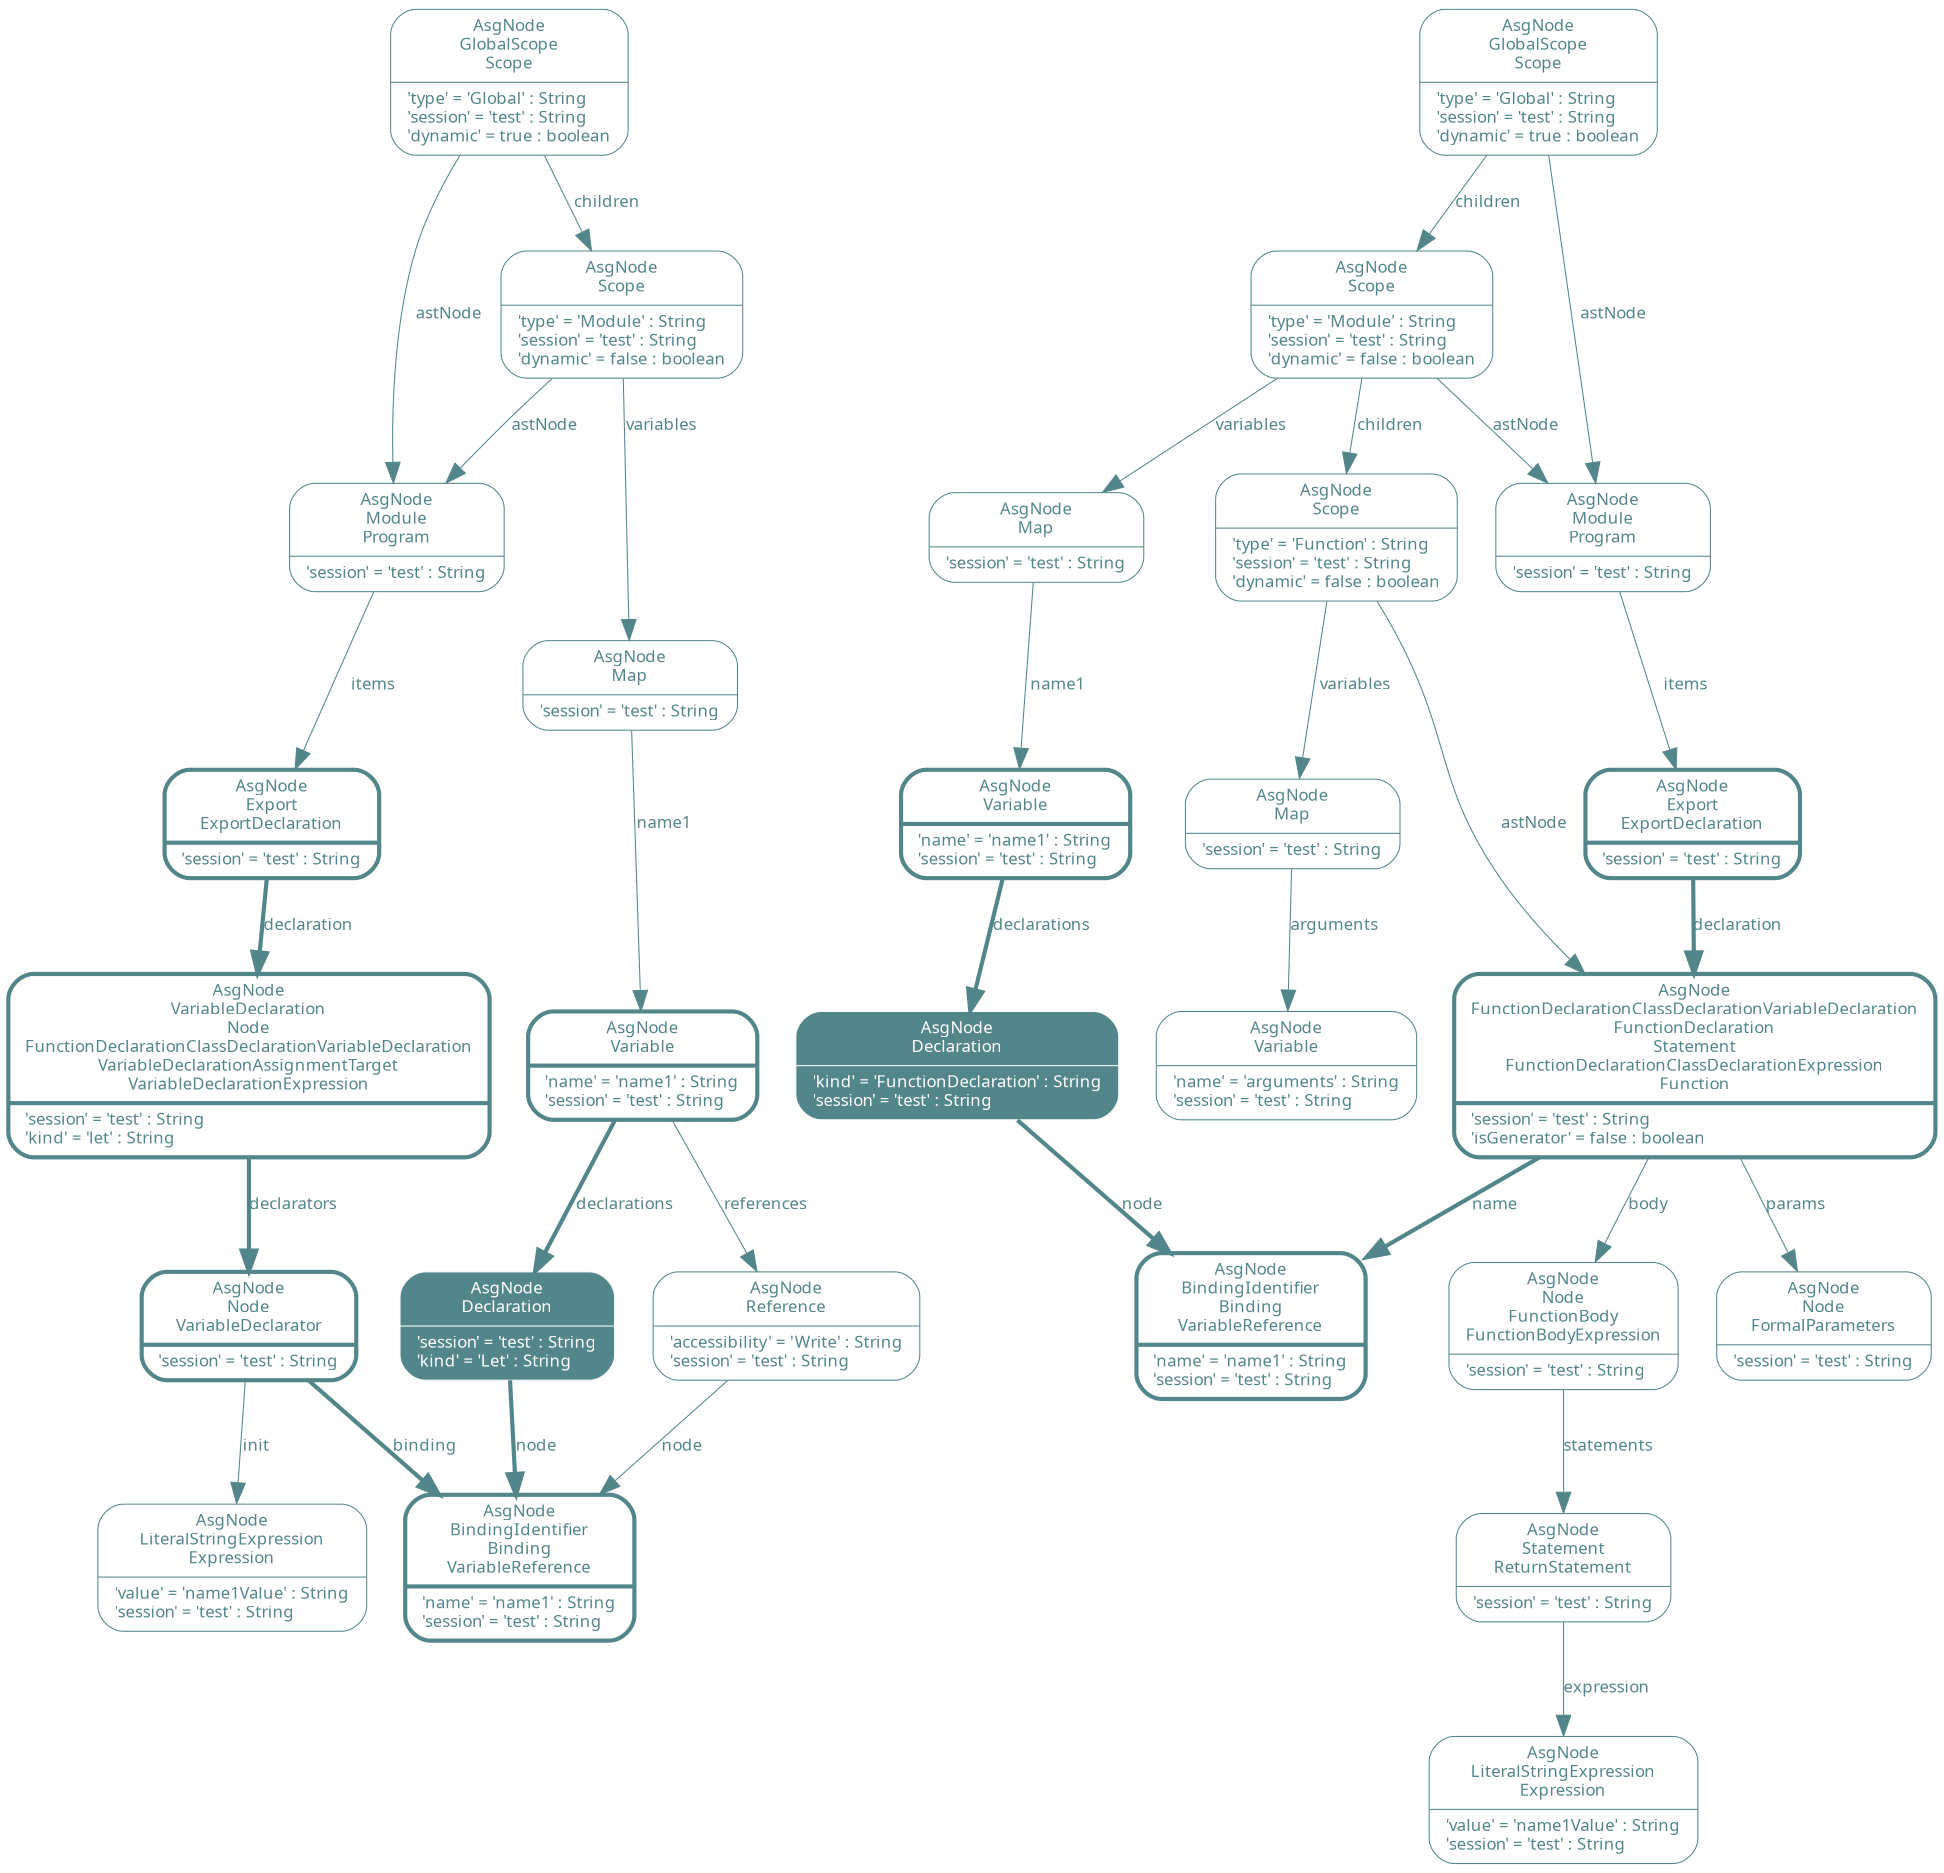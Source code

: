 digraph Neo {
  node [
    fontsize = "8"
    shape = "Mrecord"
    fontname = "Noto Sans"
    color = "cadetblue4"
    fontcolor = "cadetblue4"
    penwidth = 0.5
  ]
  edge [
    fontname = "Noto Sans"
    fontsize = "8"
    color = "cadetblue4"
    fontcolor = "cadetblue4"
    penwidth = 0.5
  ]
  N3 [
    label = "{AsgNode\nBindingIdentifier\nBinding\nVariableReference|'name' = 'name1' : String\l'session' = 'test' : String\l}"
    penwidth = 2
  ]
  N5 [
    label = "{AsgNode\nModule\nProgram|'session' = 'test' : String\l}"
  ]
  N5 -> N8 [
    label = "items\n"
  ]
  N6 [
    label = "{AsgNode\nMap|'session' = 'test' : String\l}"
  ]
  N6 -> N13 [
    label = "name1\n"
  ]
  N8 [
    label = "{AsgNode\nExport\nExportDeclaration|'session' = 'test' : String\l}"
    penwidth = 2
  ]
  N8 -> N37 [
    label = "declaration\n"
    penwidth = 2
  ]
  N11 [
    label = "{AsgNode\nGlobalScope\nScope|'type' = 'Global' : String\l'session' = 'test' : String\l'dynamic' = true : boolean\l}"
  ]
  N11 -> N32 [
    label = "children\n"
  ]
  N11 -> N5 [
    label = "astNode\n"
  ]
  N13 [
    label = "{AsgNode\nVariable|'name' = 'name1' : String\l'session' = 'test' : String\l}"
    penwidth = 2
  ]
  N13 -> N43 [
    label = "declarations\n"
    penwidth = 2
  ]
  N13 -> N42 [
    label = "references\n"
  ]
  N32 [
    label = "{AsgNode\nScope|'type' = 'Module' : String\l'session' = 'test' : String\l'dynamic' = false : boolean\l}"
  ]
  N32 -> N5 [
    label = "astNode\n"
  ]
  N32 -> N6 [
    label = "variables\n"
  ]
  N34 [
    label = "{AsgNode\nLiteralStringExpression\nExpression|'value' = 'name1Value' : String\l'session' = 'test' : String\l}"
  ]
  N37 [
    label = "{AsgNode\nVariableDeclaration\nNode\nFunctionDeclarationClassDeclarationVariableDeclaration\nVariableDeclarationAssignmentTarget\nVariableDeclarationExpression|'session' = 'test' : String\l'kind' = 'let' : String\l}"
    penwidth = 2
  ]
  N37 -> N39 [
    label = "declarators\n"
    penwidth = 2
  ]
  N39 [
    label = "{AsgNode\nNode\nVariableDeclarator|'session' = 'test' : String\l}"
    penwidth = 2
  ]
  N39 -> N34 [
    label = "init\n"
  ]
  N39 -> N3 [
    label = "binding\n"
    penwidth = 2
  ]
  N42 [
    label = "{AsgNode\nReference|'accessibility' = 'Write' : String\l'session' = 'test' : String\l}"
  ]
  N42 -> N3 [
    label = "node\n"
  ]
  N43 [
    label = "{AsgNode\nDeclaration|'session' = 'test' : String\l'kind' = 'Let' : String\l}"
    color = "white"
    fontcolor = "white"
    fillcolor = "cadetblue4"
    style = "filled"
  ]
  N43 -> N3 [
    label = "node\n"
    penwidth = 2
  ]
  N49 [
    label = "{AsgNode\nNode\nFormalParameters|'session' = 'test' : String\l}"
  ]
  N50 [
    label = "{AsgNode\nGlobalScope\nScope|'type' = 'Global' : String\l'session' = 'test' : String\l'dynamic' = true : boolean\l}"
  ]
  N50 -> N92 [
    label = "children\n"
  ]
  N50 -> N72 [
    label = "astNode\n"
  ]
  N54 [
    label = "{AsgNode\nBindingIdentifier\nBinding\nVariableReference|'name' = 'name1' : String\l'session' = 'test' : String\l}"
    penwidth = 2
  ]
  N58 [
    label = "{AsgNode\nMap|'session' = 'test' : String\l}"
  ]
  N58 -> N69 [
    label = "name1\n"
  ]
  N67 [
    label = "{AsgNode\nNode\nFunctionBody\nFunctionBodyExpression|'session' = 'test' : String\l}"
  ]
  N67 -> N91 [
    label = "statements\n"
  ]
  N68 [
    label = "{AsgNode\nDeclaration|'kind' = 'FunctionDeclaration' : String\l'session' = 'test' : String\l}"
    color = "white"
    fontcolor = "white"
    fillcolor = "cadetblue4"
    style = "filled"
  ]
  N68 -> N54 [
    label = "node\n"
    penwidth = 2
  ]
  N69 [
    label = "{AsgNode\nVariable|'name' = 'name1' : String\l'session' = 'test' : String\l}"
    penwidth = 2
  ]
  N69 -> N68 [
    label = "declarations\n"
    penwidth = 2
  ]
  N72 [
    label = "{AsgNode\nModule\nProgram|'session' = 'test' : String\l}"
  ]
  N72 -> N76 [
    label = "items\n"
  ]
  N75 [
    label = "{AsgNode\nMap|'session' = 'test' : String\l}"
  ]
  N75 -> N79 [
    label = "arguments\n"
  ]
  N76 [
    label = "{AsgNode\nExport\nExportDeclaration|'session' = 'test' : String\l}"
    penwidth = 2
  ]
  N76 -> N84 [
    label = "declaration\n"
    penwidth = 2
  ]
  N79 [
    label = "{AsgNode\nVariable|'name' = 'arguments' : String\l'session' = 'test' : String\l}"
  ]
  N84 [
    label = "{AsgNode\nFunctionDeclarationClassDeclarationVariableDeclaration\nFunctionDeclaration\nStatement\nFunctionDeclarationClassDeclarationExpression\nFunction|'session' = 'test' : String\l'isGenerator' = false : boolean\l}"
    penwidth = 2
  ]
  N84 -> N67 [
    label = "body\n"
  ]
  N84 -> N49 [
    label = "params\n"
  ]
  N84 -> N54 [
    label = "name\n"
    penwidth = 2
  ]
  N91 [
    label = "{AsgNode\nStatement\nReturnStatement|'session' = 'test' : String\l}"
  ]
  N91 -> N94 [
    label = "expression\n"
  ]
  N92 [
    label = "{AsgNode\nScope|'type' = 'Module' : String\l'session' = 'test' : String\l'dynamic' = false : boolean\l}"
  ]
  N92 -> N72 [
    label = "astNode\n"
  ]
  N92 -> N58 [
    label = "variables\n"
  ]
  N92 -> N98 [
    label = "children\n"
  ]
  N94 [
    label = "{AsgNode\nLiteralStringExpression\nExpression|'value' = 'name1Value' : String\l'session' = 'test' : String\l}"
  ]
  N98 [
    label = "{AsgNode\nScope|'type' = 'Function' : String\l'session' = 'test' : String\l'dynamic' = false : boolean\l}"
  ]
  N98 -> N84 [
    label = "astNode\n"
  ]
  N98 -> N75 [
    label = "variables\n"
  ]
}
